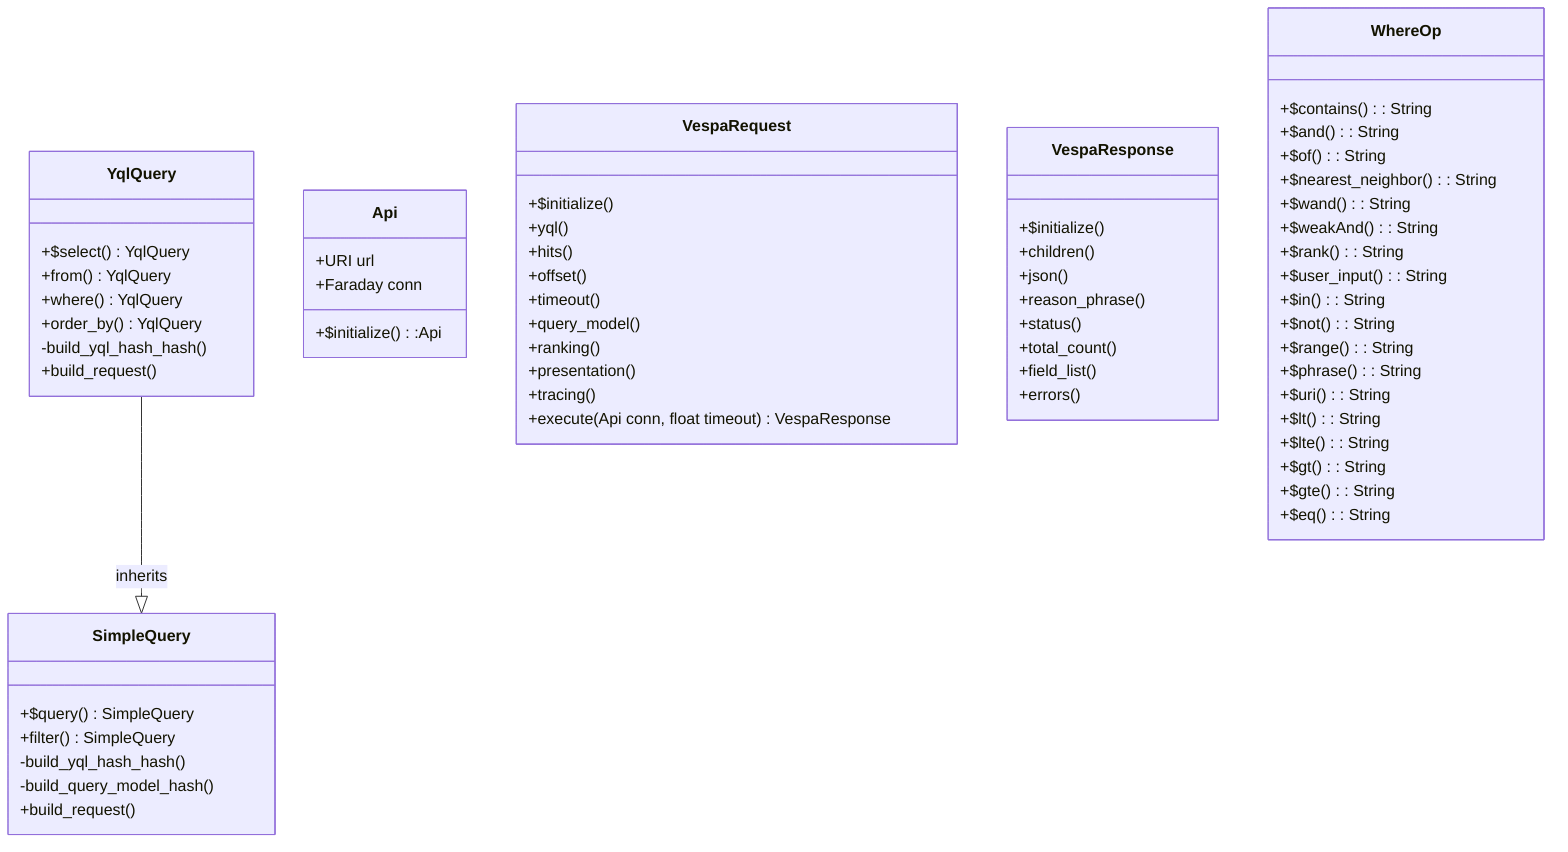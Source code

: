 classDiagram
    YqlQuery --|> SimpleQuery : inherits
    class Api{
        +$initialize():Api
        +URI url
        +Faraday conn
    }
    class YqlQuery{
        +$select() YqlQuery
        +from() YqlQuery
        +where() YqlQuery
        +order_by() YqlQuery
        -build_yql_hash_hash()
        +build_request()
    }
    class SimpleQuery{
        +$query() SimpleQuery
        +filter() SimpleQuery
        -build_yql_hash_hash()
        -build_query_model_hash()
        +build_request()
    }
    class VespaRequest{
        +$initialize()
        +yql()
        +hits()
        +offset()
        +timeout()
        +query_model()
        +ranking()
        +presentation()
        +tracing()
        +execute(Api conn, float timeout) VespaResponse
    }
    class VespaResponse{
        +$initialize()
        +children()
        +json()
        +reason_phrase()
        +status()
        +total_count()
        +field_list()
        +errors()
    }
    class WhereOp{
        +$contains() : String
        +$and() : String
        +$of() : String
        +$nearest_neighbor() : String
        +$wand() : String
        +$weakAnd() : String
        +$rank() : String
        +$user_input() : String
        +$in() : String
        +$not() : String
        +$range() : String
        +$phrase() : String
        +$uri() : String
        +$lt() : String
        +$lte() : String
        +$gt() : String
        +$gte() : String
        +$eq() : String
    }